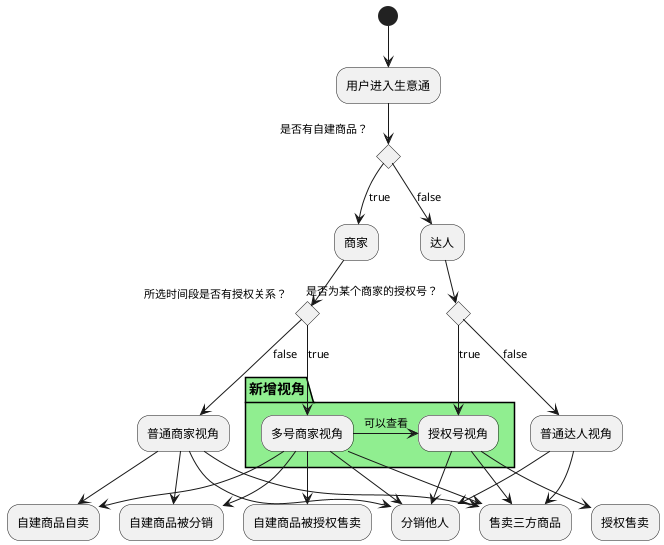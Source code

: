 @startuml 一店多号

(*) --> "用户进入生意通"
if "是否有自建商品？" then
--> [true] "商家"
  if "所选时间段是否有授权关系？" then
  partition 新增视角 #LightGreen  {
    --> [true] 多号商家视角
  }
  else
  --> [false] 普通商家视角
  endif
else
--> [false] "达人"
  if "是否为某个商家的授权号？" then
  partition 新增视角 #LightGreen  {
    --> [true] 授权号视角
  }
  else
    --> [false] 普通达人视角
endif

多号商家视角 -right-> [可以查看] 授权号视角

多号商家视角 --> 分销他人
授权号视角 --> 分销他人
普通达人视角 --> 分销他人
普通商家视角 --> 分销他人

多号商家视角 --> 自建商品自卖
普通商家视角 --> 自建商品自卖

多号商家视角 --> 自建商品被分销
普通商家视角 --> 自建商品被分销

多号商家视角 --> 售卖三方商品
授权号视角 --> 售卖三方商品
普通达人视角 --> 售卖三方商品
普通商家视角 --> 售卖三方商品

授权号视角 --> 授权售卖

多号商家视角 --> 自建商品被授权售卖


@enduml